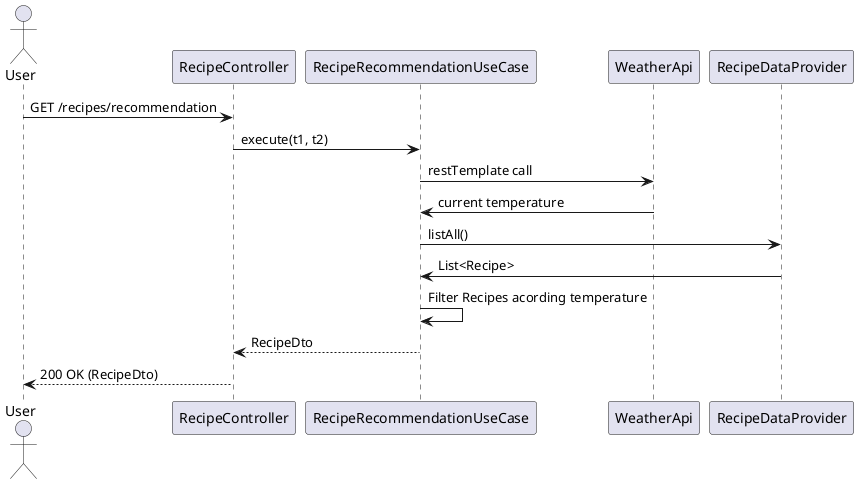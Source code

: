 @startuml
actor User
participant "RecipeController" as RecipeController
participant "RecipeRecommendationUseCase" as RecipeRecommendationUseCase
participant "WeatherApi" as WeatherApi
participant "RecipeDataProvider" as RecipeDataProvider

User -> RecipeController: GET /recipes/recommendation
RecipeController -> RecipeRecommendationUseCase: execute(t1, t2)
RecipeRecommendationUseCase -> WeatherApi: restTemplate call
WeatherApi -> RecipeRecommendationUseCase: current temperature
RecipeRecommendationUseCase -> RecipeDataProvider: listAll()
RecipeDataProvider -> RecipeRecommendationUseCase: List<Recipe>
RecipeRecommendationUseCase -> RecipeRecommendationUseCase: Filter Recipes acording temperature
RecipeRecommendationUseCase --> RecipeController: RecipeDto
RecipeController --> User: 200 OK (RecipeDto)
@enduml